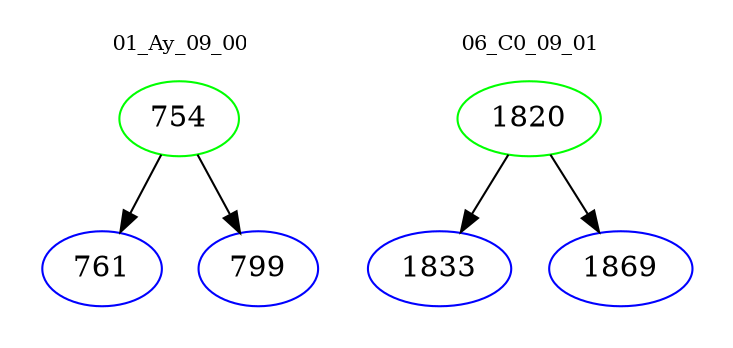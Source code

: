 digraph{
subgraph cluster_0 {
color = white
label = "01_Ay_09_00";
fontsize=10;
T0_754 [label="754", color="green"]
T0_754 -> T0_761 [color="black"]
T0_761 [label="761", color="blue"]
T0_754 -> T0_799 [color="black"]
T0_799 [label="799", color="blue"]
}
subgraph cluster_1 {
color = white
label = "06_C0_09_01";
fontsize=10;
T1_1820 [label="1820", color="green"]
T1_1820 -> T1_1833 [color="black"]
T1_1833 [label="1833", color="blue"]
T1_1820 -> T1_1869 [color="black"]
T1_1869 [label="1869", color="blue"]
}
}
